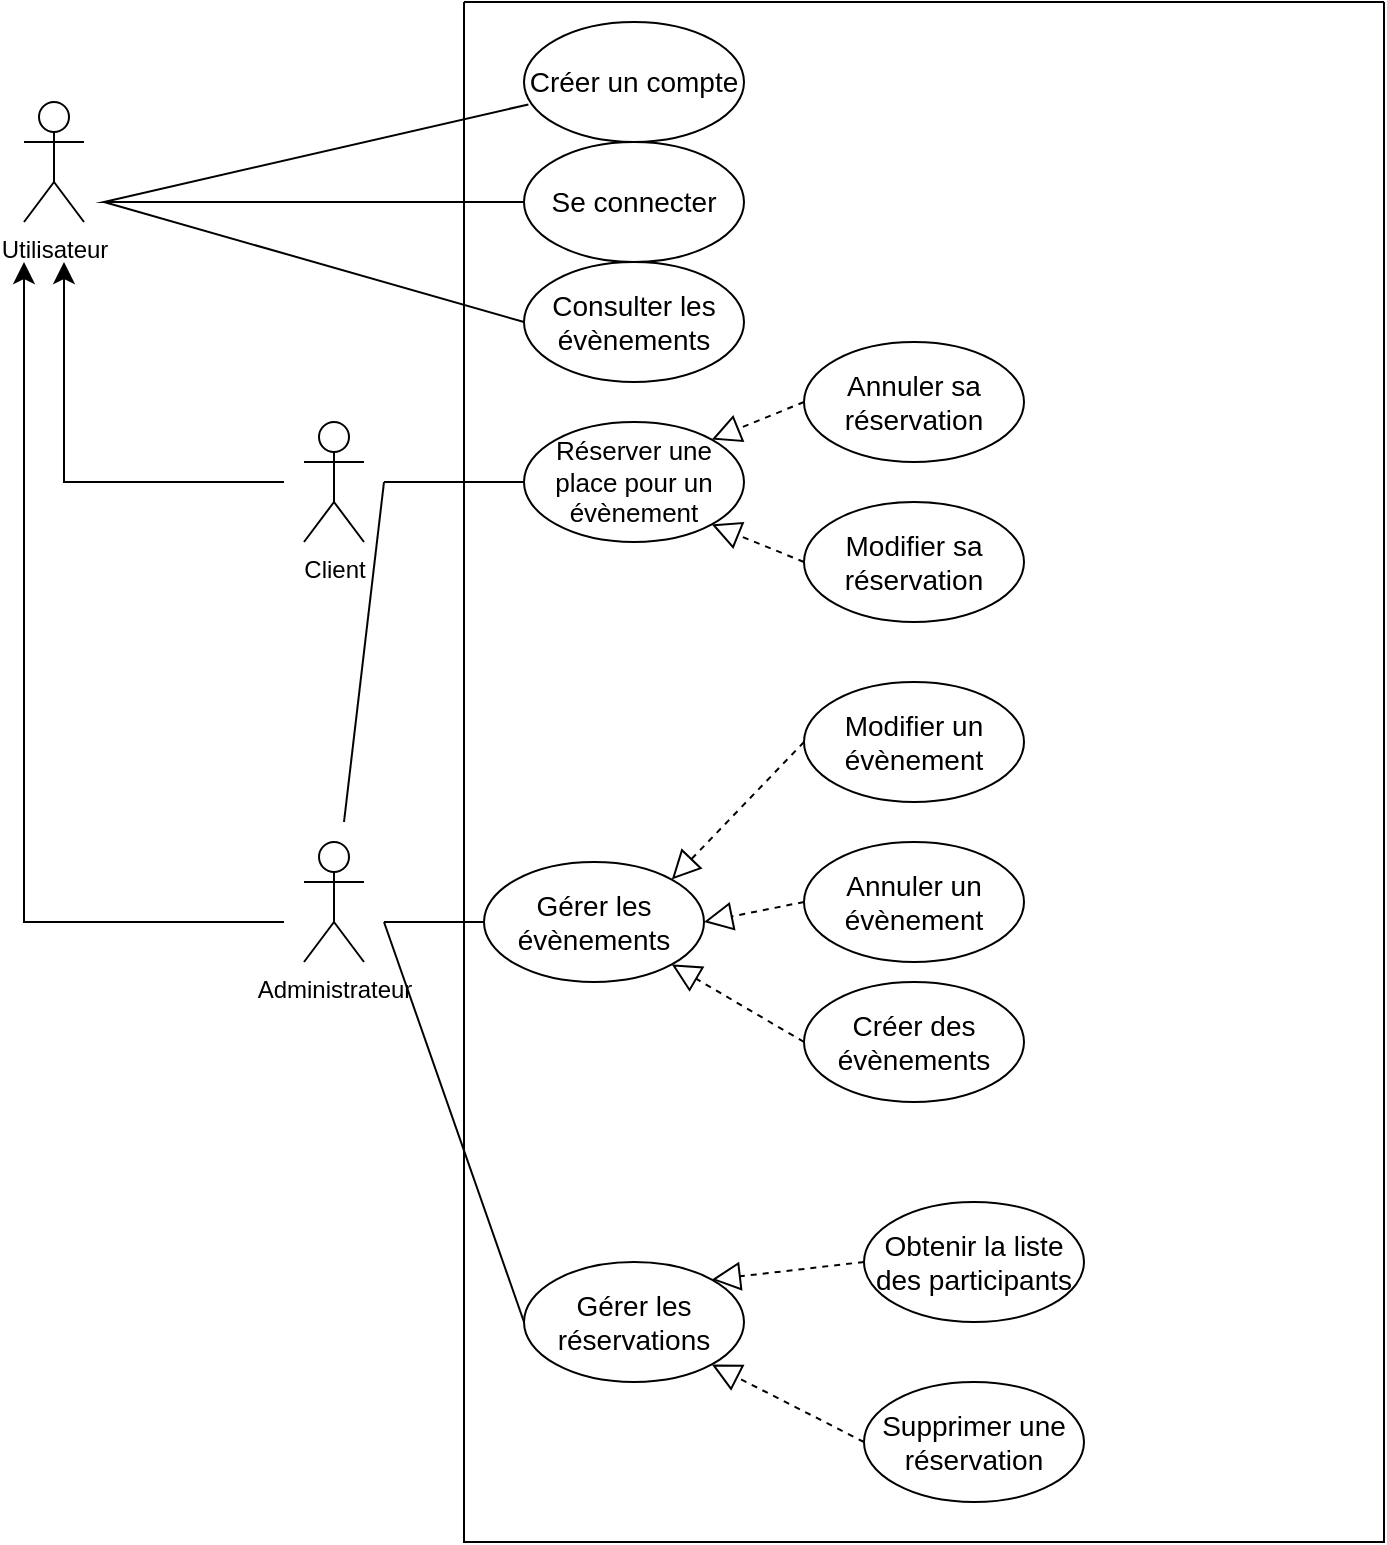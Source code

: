 <mxfile version="28.2.1">
  <diagram name="Page-1" id="a6j_DdvMEbxUjIsGoNej">
    <mxGraphModel grid="1" page="1" gridSize="10" guides="1" tooltips="1" connect="1" arrows="1" fold="1" pageScale="1" pageWidth="827" pageHeight="1169" math="0" shadow="0">
      <root>
        <mxCell id="0" />
        <mxCell id="1" parent="0" />
        <mxCell id="jniATtF-rEmz9X5AHEv4-1" value="Utilisateur" style="shape=umlActor;verticalLabelPosition=bottom;verticalAlign=top;html=1;" vertex="1" parent="1">
          <mxGeometry x="60" y="90" width="30" height="60" as="geometry" />
        </mxCell>
        <mxCell id="jniATtF-rEmz9X5AHEv4-2" value="Client" style="shape=umlActor;verticalLabelPosition=bottom;verticalAlign=top;html=1;" vertex="1" parent="1">
          <mxGeometry x="200" y="250" width="30" height="60" as="geometry" />
        </mxCell>
        <mxCell id="jniATtF-rEmz9X5AHEv4-5" value="" style="swimlane;startSize=0;" vertex="1" parent="1">
          <mxGeometry x="280" y="40" width="460" height="770" as="geometry" />
        </mxCell>
        <mxCell id="jniATtF-rEmz9X5AHEv4-12" value="&lt;font style=&quot;font-size: 14px;&quot;&gt;Se connecter&lt;/font&gt;" style="ellipse;whiteSpace=wrap;html=1;" vertex="1" parent="jniATtF-rEmz9X5AHEv4-5">
          <mxGeometry x="30" y="70" width="110" height="60" as="geometry" />
        </mxCell>
        <mxCell id="jniATtF-rEmz9X5AHEv4-13" value="&lt;span style=&quot;font-size: 14px;&quot;&gt;Créer des évènements&lt;/span&gt;" style="ellipse;whiteSpace=wrap;html=1;" vertex="1" parent="jniATtF-rEmz9X5AHEv4-5">
          <mxGeometry x="170" y="490" width="110" height="60" as="geometry" />
        </mxCell>
        <mxCell id="jniATtF-rEmz9X5AHEv4-14" value="&lt;font style=&quot;font-size: 14px;&quot;&gt;Consulter les évènements&lt;/font&gt;" style="ellipse;whiteSpace=wrap;html=1;" vertex="1" parent="jniATtF-rEmz9X5AHEv4-5">
          <mxGeometry x="30" y="130" width="110" height="60" as="geometry" />
        </mxCell>
        <mxCell id="jniATtF-rEmz9X5AHEv4-27" value="&lt;span style=&quot;font-size: 14px;&quot;&gt;Créer un compte&lt;/span&gt;" style="ellipse;whiteSpace=wrap;html=1;" vertex="1" parent="jniATtF-rEmz9X5AHEv4-5">
          <mxGeometry x="30" y="10" width="110" height="60" as="geometry" />
        </mxCell>
        <mxCell id="jniATtF-rEmz9X5AHEv4-29" value="&lt;span style=&quot;font-size: 14px;&quot;&gt;Modifier un évènement&lt;/span&gt;" style="ellipse;whiteSpace=wrap;html=1;" vertex="1" parent="jniATtF-rEmz9X5AHEv4-5">
          <mxGeometry x="170" y="340" width="110" height="60" as="geometry" />
        </mxCell>
        <mxCell id="jniATtF-rEmz9X5AHEv4-30" value="&lt;span style=&quot;font-size: 14px;&quot;&gt;Annuler un évènement&lt;/span&gt;" style="ellipse;whiteSpace=wrap;html=1;" vertex="1" parent="jniATtF-rEmz9X5AHEv4-5">
          <mxGeometry x="170" y="420" width="110" height="60" as="geometry" />
        </mxCell>
        <mxCell id="jniATtF-rEmz9X5AHEv4-31" value="&lt;span style=&quot;font-size: 14px;&quot;&gt;Gérer les réservations&lt;/span&gt;" style="ellipse;whiteSpace=wrap;html=1;" vertex="1" parent="jniATtF-rEmz9X5AHEv4-5">
          <mxGeometry x="30" y="630" width="110" height="60" as="geometry" />
        </mxCell>
        <mxCell id="jniATtF-rEmz9X5AHEv4-33" style="edgeStyle=orthogonalEdgeStyle;rounded=0;orthogonalLoop=1;jettySize=auto;html=1;exitX=0.5;exitY=1;exitDx=0;exitDy=0;" edge="1" parent="jniATtF-rEmz9X5AHEv4-5">
          <mxGeometry relative="1" as="geometry">
            <mxPoint x="225" y="580" as="sourcePoint" />
            <mxPoint x="225" y="580" as="targetPoint" />
          </mxGeometry>
        </mxCell>
        <mxCell id="jniATtF-rEmz9X5AHEv4-34" value="&lt;font style=&quot;font-size: 13px;&quot;&gt;Réserver une place pour un évènement&lt;/font&gt;" style="ellipse;whiteSpace=wrap;html=1;" vertex="1" parent="jniATtF-rEmz9X5AHEv4-5">
          <mxGeometry x="30" y="210" width="110" height="60" as="geometry" />
        </mxCell>
        <mxCell id="jniATtF-rEmz9X5AHEv4-36" value="&lt;span style=&quot;font-size: 14px;&quot;&gt;Modifier sa réservation&lt;/span&gt;" style="ellipse;whiteSpace=wrap;html=1;" vertex="1" parent="jniATtF-rEmz9X5AHEv4-5">
          <mxGeometry x="170" y="250" width="110" height="60" as="geometry" />
        </mxCell>
        <mxCell id="jniATtF-rEmz9X5AHEv4-35" value="&lt;span style=&quot;font-size: 14px;&quot;&gt;Annuler sa réservation&lt;/span&gt;" style="ellipse;whiteSpace=wrap;html=1;" vertex="1" parent="jniATtF-rEmz9X5AHEv4-5">
          <mxGeometry x="170" y="170" width="110" height="60" as="geometry" />
        </mxCell>
        <mxCell id="jniATtF-rEmz9X5AHEv4-41" value="" style="endArrow=none;html=1;rounded=0;entryX=0.02;entryY=0.687;entryDx=0;entryDy=0;entryPerimeter=0;exitX=0;exitY=0.5;exitDx=0;exitDy=0;" edge="1" parent="jniATtF-rEmz9X5AHEv4-5" source="jniATtF-rEmz9X5AHEv4-12" target="jniATtF-rEmz9X5AHEv4-27">
          <mxGeometry width="50" height="50" relative="1" as="geometry">
            <mxPoint x="80" y="240" as="sourcePoint" />
            <mxPoint x="130" y="190" as="targetPoint" />
            <Array as="points">
              <mxPoint x="-180" y="100" />
            </Array>
          </mxGeometry>
        </mxCell>
        <mxCell id="jniATtF-rEmz9X5AHEv4-43" value="" style="endArrow=none;html=1;rounded=0;entryX=0;entryY=0.5;entryDx=0;entryDy=0;" edge="1" parent="jniATtF-rEmz9X5AHEv4-5" target="jniATtF-rEmz9X5AHEv4-34">
          <mxGeometry width="50" height="50" relative="1" as="geometry">
            <mxPoint x="-40" y="240" as="sourcePoint" />
            <mxPoint x="30" y="280" as="targetPoint" />
            <Array as="points" />
          </mxGeometry>
        </mxCell>
        <mxCell id="jniATtF-rEmz9X5AHEv4-46" value="" style="endArrow=block;dashed=1;endFill=0;endSize=12;html=1;rounded=0;exitX=0;exitY=0.5;exitDx=0;exitDy=0;entryX=1;entryY=0;entryDx=0;entryDy=0;" edge="1" parent="jniATtF-rEmz9X5AHEv4-5" source="jniATtF-rEmz9X5AHEv4-35" target="jniATtF-rEmz9X5AHEv4-34">
          <mxGeometry width="160" relative="1" as="geometry">
            <mxPoint x="-10" y="420" as="sourcePoint" />
            <mxPoint x="150" y="420" as="targetPoint" />
          </mxGeometry>
        </mxCell>
        <mxCell id="jniATtF-rEmz9X5AHEv4-47" value="" style="endArrow=block;dashed=1;endFill=0;endSize=12;html=1;rounded=0;entryX=1;entryY=1;entryDx=0;entryDy=0;exitX=0;exitY=0.5;exitDx=0;exitDy=0;" edge="1" parent="jniATtF-rEmz9X5AHEv4-5" source="jniATtF-rEmz9X5AHEv4-36" target="jniATtF-rEmz9X5AHEv4-34">
          <mxGeometry width="160" relative="1" as="geometry">
            <mxPoint x="-10" y="420" as="sourcePoint" />
            <mxPoint x="150" y="420" as="targetPoint" />
          </mxGeometry>
        </mxCell>
        <mxCell id="jniATtF-rEmz9X5AHEv4-52" value="&lt;span style=&quot;font-size: 14px;&quot;&gt;Gérer les évènements&lt;/span&gt;" style="ellipse;whiteSpace=wrap;html=1;" vertex="1" parent="jniATtF-rEmz9X5AHEv4-5">
          <mxGeometry x="10" y="430" width="110" height="60" as="geometry" />
        </mxCell>
        <mxCell id="jniATtF-rEmz9X5AHEv4-58" value="" style="endArrow=block;dashed=1;endFill=0;endSize=12;html=1;rounded=0;exitX=0;exitY=0.5;exitDx=0;exitDy=0;entryX=1;entryY=0;entryDx=0;entryDy=0;" edge="1" parent="jniATtF-rEmz9X5AHEv4-5" source="jniATtF-rEmz9X5AHEv4-29" target="jniATtF-rEmz9X5AHEv4-52">
          <mxGeometry width="160" relative="1" as="geometry">
            <mxPoint x="-20" y="430" as="sourcePoint" />
            <mxPoint x="140" y="430" as="targetPoint" />
          </mxGeometry>
        </mxCell>
        <mxCell id="jniATtF-rEmz9X5AHEv4-59" value="" style="endArrow=block;dashed=1;endFill=0;endSize=12;html=1;rounded=0;exitX=0;exitY=0.5;exitDx=0;exitDy=0;entryX=1;entryY=0.5;entryDx=0;entryDy=0;" edge="1" parent="jniATtF-rEmz9X5AHEv4-5" source="jniATtF-rEmz9X5AHEv4-30" target="jniATtF-rEmz9X5AHEv4-52">
          <mxGeometry width="160" relative="1" as="geometry">
            <mxPoint x="-20" y="430" as="sourcePoint" />
            <mxPoint x="140" y="430" as="targetPoint" />
          </mxGeometry>
        </mxCell>
        <mxCell id="jniATtF-rEmz9X5AHEv4-60" value="" style="endArrow=block;dashed=1;endFill=0;endSize=12;html=1;rounded=0;exitX=0;exitY=0.5;exitDx=0;exitDy=0;entryX=1;entryY=1;entryDx=0;entryDy=0;" edge="1" parent="jniATtF-rEmz9X5AHEv4-5" source="jniATtF-rEmz9X5AHEv4-13" target="jniATtF-rEmz9X5AHEv4-52">
          <mxGeometry width="160" relative="1" as="geometry">
            <mxPoint x="-20" y="430" as="sourcePoint" />
            <mxPoint x="140" y="430" as="targetPoint" />
            <Array as="points" />
          </mxGeometry>
        </mxCell>
        <mxCell id="jniATtF-rEmz9X5AHEv4-62" value="&lt;span style=&quot;font-size: 14px;&quot;&gt;Obtenir la liste des participants&lt;/span&gt;" style="ellipse;whiteSpace=wrap;html=1;" vertex="1" parent="jniATtF-rEmz9X5AHEv4-5">
          <mxGeometry x="200" y="600" width="110" height="60" as="geometry" />
        </mxCell>
        <mxCell id="jniATtF-rEmz9X5AHEv4-63" value="&lt;span style=&quot;font-size: 14px;&quot;&gt;Supprimer une réservation&lt;/span&gt;" style="ellipse;whiteSpace=wrap;html=1;" vertex="1" parent="jniATtF-rEmz9X5AHEv4-5">
          <mxGeometry x="200" y="690" width="110" height="60" as="geometry" />
        </mxCell>
        <mxCell id="jniATtF-rEmz9X5AHEv4-64" value="" style="endArrow=block;dashed=1;endFill=0;endSize=12;html=1;rounded=0;entryX=1;entryY=0;entryDx=0;entryDy=0;exitX=0;exitY=0.5;exitDx=0;exitDy=0;" edge="1" parent="jniATtF-rEmz9X5AHEv4-5" source="jniATtF-rEmz9X5AHEv4-62" target="jniATtF-rEmz9X5AHEv4-31">
          <mxGeometry width="160" relative="1" as="geometry">
            <mxPoint x="-10" y="730" as="sourcePoint" />
            <mxPoint x="150" y="730" as="targetPoint" />
          </mxGeometry>
        </mxCell>
        <mxCell id="jniATtF-rEmz9X5AHEv4-65" value="" style="endArrow=block;dashed=1;endFill=0;endSize=12;html=1;rounded=0;exitX=0;exitY=0.5;exitDx=0;exitDy=0;entryX=1;entryY=1;entryDx=0;entryDy=0;" edge="1" parent="jniATtF-rEmz9X5AHEv4-5" source="jniATtF-rEmz9X5AHEv4-63" target="jniATtF-rEmz9X5AHEv4-31">
          <mxGeometry width="160" relative="1" as="geometry">
            <mxPoint x="-10" y="730" as="sourcePoint" />
            <mxPoint x="150" y="730" as="targetPoint" />
          </mxGeometry>
        </mxCell>
        <mxCell id="jniATtF-rEmz9X5AHEv4-6" value="Administrateur" style="shape=umlActor;verticalLabelPosition=bottom;verticalAlign=top;html=1;" vertex="1" parent="1">
          <mxGeometry x="200" y="460" width="30" height="60" as="geometry" />
        </mxCell>
        <mxCell id="jniATtF-rEmz9X5AHEv4-26" value="" style="edgeStyle=segmentEdgeStyle;endArrow=classic;html=1;curved=0;rounded=0;endSize=8;startSize=8;" edge="1" parent="1">
          <mxGeometry width="50" height="50" relative="1" as="geometry">
            <mxPoint x="190" y="500" as="sourcePoint" />
            <mxPoint x="60" y="170" as="targetPoint" />
            <Array as="points">
              <mxPoint x="190" y="500" />
              <mxPoint x="60" y="500" />
            </Array>
          </mxGeometry>
        </mxCell>
        <mxCell id="jniATtF-rEmz9X5AHEv4-45" value="" style="endArrow=none;html=1;rounded=0;entryX=0;entryY=0.5;entryDx=0;entryDy=0;" edge="1" parent="1" target="jniATtF-rEmz9X5AHEv4-14">
          <mxGeometry width="50" height="50" relative="1" as="geometry">
            <mxPoint x="100" y="140" as="sourcePoint" />
            <mxPoint x="370" y="300" as="targetPoint" />
          </mxGeometry>
        </mxCell>
        <mxCell id="jniATtF-rEmz9X5AHEv4-50" value="" style="edgeStyle=segmentEdgeStyle;endArrow=classic;html=1;curved=0;rounded=0;endSize=8;startSize=8;" edge="1" parent="1">
          <mxGeometry width="50" height="50" relative="1" as="geometry">
            <mxPoint x="190" y="280" as="sourcePoint" />
            <mxPoint x="80" y="170" as="targetPoint" />
            <Array as="points">
              <mxPoint x="110" y="280" />
              <mxPoint x="80" y="280" />
            </Array>
          </mxGeometry>
        </mxCell>
        <mxCell id="jniATtF-rEmz9X5AHEv4-57" value="" style="endArrow=none;html=1;rounded=0;entryX=0;entryY=0.5;entryDx=0;entryDy=0;" edge="1" parent="1" target="jniATtF-rEmz9X5AHEv4-52">
          <mxGeometry width="50" height="50" relative="1" as="geometry">
            <mxPoint x="240" y="500" as="sourcePoint" />
            <mxPoint x="290" y="460" as="targetPoint" />
          </mxGeometry>
        </mxCell>
        <mxCell id="jniATtF-rEmz9X5AHEv4-66" value="" style="endArrow=none;html=1;rounded=0;entryX=0;entryY=0.5;entryDx=0;entryDy=0;" edge="1" parent="1" target="jniATtF-rEmz9X5AHEv4-31">
          <mxGeometry width="50" height="50" relative="1" as="geometry">
            <mxPoint x="240" y="500" as="sourcePoint" />
            <mxPoint x="330" y="600" as="targetPoint" />
          </mxGeometry>
        </mxCell>
        <mxCell id="jniATtF-rEmz9X5AHEv4-104" value="" style="endArrow=none;html=1;rounded=0;" edge="1" parent="1">
          <mxGeometry width="50" height="50" relative="1" as="geometry">
            <mxPoint x="220" y="450" as="sourcePoint" />
            <mxPoint x="240" y="280" as="targetPoint" />
          </mxGeometry>
        </mxCell>
      </root>
    </mxGraphModel>
  </diagram>
</mxfile>

